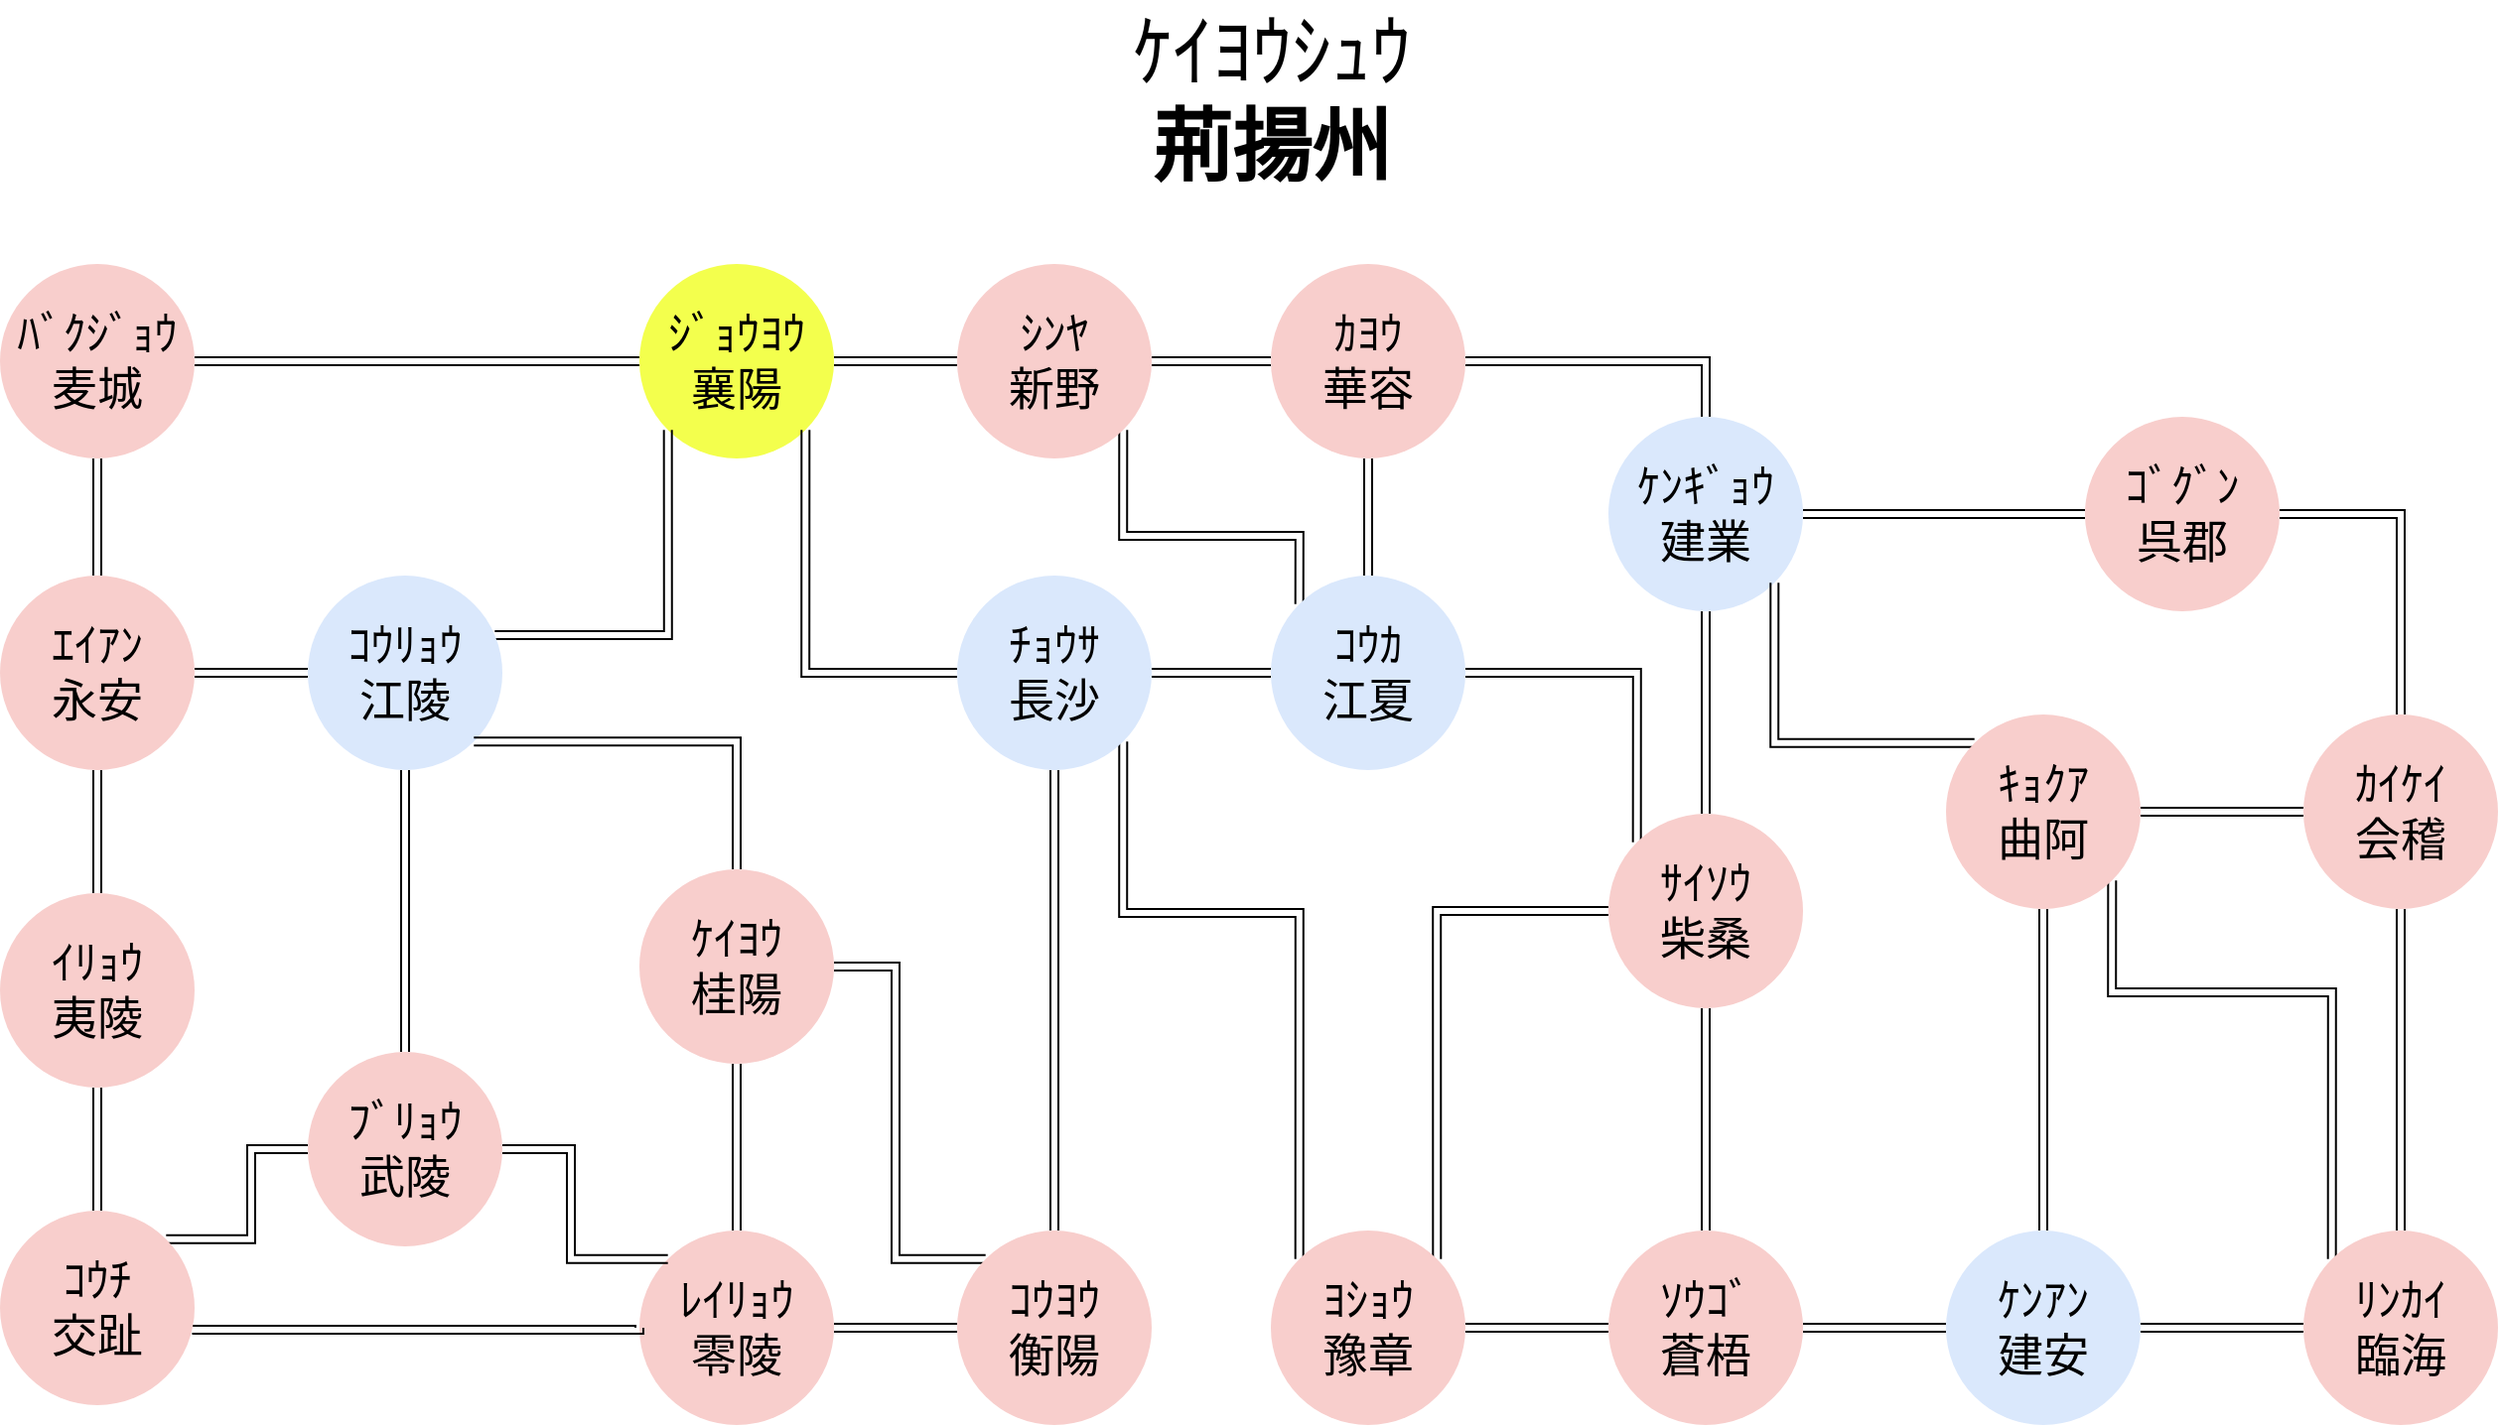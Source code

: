 <mxfile version="15.3.1" type="device"><diagram id="uSKzsGu-z8kC2ok53Hkr" name="Page-1"><mxGraphModel dx="1924" dy="1066" grid="1" gridSize="10" guides="1" tooltips="1" connect="1" arrows="1" fold="1" page="1" pageScale="1" pageWidth="3300" pageHeight="2339" math="0" shadow="0"><root><mxCell id="0"/><mxCell id="1" parent="0"/><mxCell id="HH8aEqMdMvHQ8goUyWOJ-50" value="" style="edgeStyle=orthogonalEdgeStyle;shape=link;rounded=0;orthogonalLoop=1;jettySize=auto;html=1;" parent="1" source="HH8aEqMdMvHQ8goUyWOJ-2" target="HH8aEqMdMvHQ8goUyWOJ-18" edge="1"><mxGeometry relative="1" as="geometry"/></mxCell><mxCell id="HH8aEqMdMvHQ8goUyWOJ-2" value="ｼﾞｮｳﾖｳ&lt;br&gt;襄陽" style="ellipse;whiteSpace=wrap;html=1;aspect=fixed;fillColor=#F3FF4D;strokeColor=none;fontSize=23;fontStyle=0;strokeWidth=1;shadow=0;sketch=0;" parent="1" vertex="1"><mxGeometry x="402" y="623" width="98" height="98" as="geometry"/></mxCell><mxCell id="HH8aEqMdMvHQ8goUyWOJ-3" value="ｶｲｹｲ&lt;br&gt;会稽" style="ellipse;whiteSpace=wrap;html=1;aspect=fixed;fillColor=#f8cecc;strokeColor=none;fontSize=23;fontStyle=0;sketch=0;shadow=0;" parent="1" vertex="1"><mxGeometry x="1240" y="850" width="98" height="98" as="geometry"/></mxCell><mxCell id="HH8aEqMdMvHQ8goUyWOJ-64" style="edgeStyle=orthogonalEdgeStyle;shape=link;rounded=0;orthogonalLoop=1;jettySize=auto;html=1;entryX=0.5;entryY=1;entryDx=0;entryDy=0;" parent="1" source="HH8aEqMdMvHQ8goUyWOJ-4" target="HH8aEqMdMvHQ8goUyWOJ-13" edge="1"><mxGeometry relative="1" as="geometry"/></mxCell><mxCell id="HH8aEqMdMvHQ8goUyWOJ-66" value="" style="edgeStyle=orthogonalEdgeStyle;shape=link;rounded=0;orthogonalLoop=1;jettySize=auto;html=1;" parent="1" source="HH8aEqMdMvHQ8goUyWOJ-4" target="HH8aEqMdMvHQ8goUyWOJ-11" edge="1"><mxGeometry relative="1" as="geometry"/></mxCell><mxCell id="HH8aEqMdMvHQ8goUyWOJ-4" value="ｹﾝｱﾝ&lt;br&gt;建安" style="ellipse;whiteSpace=wrap;html=1;aspect=fixed;fillColor=#dae8fc;strokeColor=none;fontSize=23;fontStyle=0;sketch=0;shadow=0;" parent="1" vertex="1"><mxGeometry x="1060" y="1110" width="98" height="98" as="geometry"/></mxCell><mxCell id="HH8aEqMdMvHQ8goUyWOJ-6" value="&lt;font&gt;ｹｲﾖｳｼｭｳ&lt;br style=&quot;font-size: 40px&quot;&gt;&lt;b&gt;荊揚州&lt;/b&gt;&lt;/font&gt;" style="text;html=1;align=center;verticalAlign=middle;resizable=0;points=[];autosize=1;strokeColor=none;fillColor=none;fontSize=40;horizontal=1;fontFamily=Georgia;" parent="1" vertex="1"><mxGeometry x="640" y="490" width="160" height="100" as="geometry"/></mxCell><mxCell id="HH8aEqMdMvHQ8goUyWOJ-61" style="edgeStyle=orthogonalEdgeStyle;shape=link;rounded=0;orthogonalLoop=1;jettySize=auto;html=1;entryX=0.5;entryY=0;entryDx=0;entryDy=0;" parent="1" source="HH8aEqMdMvHQ8goUyWOJ-7" target="HH8aEqMdMvHQ8goUyWOJ-15" edge="1"><mxGeometry relative="1" as="geometry"/></mxCell><mxCell id="YC3tMnaqO4tcK0JGqMJz-3" style="edgeStyle=orthogonalEdgeStyle;shape=link;rounded=0;orthogonalLoop=1;jettySize=auto;html=1;entryX=0;entryY=0.5;entryDx=0;entryDy=0;" edge="1" parent="1" source="HH8aEqMdMvHQ8goUyWOJ-7" target="HH8aEqMdMvHQ8goUyWOJ-12"><mxGeometry relative="1" as="geometry"/></mxCell><mxCell id="HH8aEqMdMvHQ8goUyWOJ-7" value="ｹﾝｷﾞｮｳ&lt;br&gt;建業" style="ellipse;whiteSpace=wrap;html=1;aspect=fixed;fillColor=#dae8fc;strokeColor=none;fontSize=23;fontStyle=0;sketch=0;shadow=0;" parent="1" vertex="1"><mxGeometry x="890" y="700" width="98" height="98" as="geometry"/></mxCell><mxCell id="HH8aEqMdMvHQ8goUyWOJ-54" style="edgeStyle=orthogonalEdgeStyle;shape=link;rounded=0;orthogonalLoop=1;jettySize=auto;html=1;exitX=0;exitY=0;exitDx=0;exitDy=0;entryX=1;entryY=1;entryDx=0;entryDy=0;" parent="1" source="HH8aEqMdMvHQ8goUyWOJ-8" target="HH8aEqMdMvHQ8goUyWOJ-18" edge="1"><mxGeometry relative="1" as="geometry"><Array as="points"><mxPoint x="734" y="760"/><mxPoint x="646" y="760"/></Array></mxGeometry></mxCell><mxCell id="HH8aEqMdMvHQ8goUyWOJ-60" style="edgeStyle=orthogonalEdgeStyle;shape=link;rounded=0;orthogonalLoop=1;jettySize=auto;html=1;entryX=0;entryY=0;entryDx=0;entryDy=0;" parent="1" source="HH8aEqMdMvHQ8goUyWOJ-8" target="HH8aEqMdMvHQ8goUyWOJ-15" edge="1"><mxGeometry relative="1" as="geometry"/></mxCell><mxCell id="HH8aEqMdMvHQ8goUyWOJ-8" value="ｺｳｶ&lt;br&gt;江夏" style="ellipse;whiteSpace=wrap;html=1;aspect=fixed;fillColor=#dae8fc;strokeColor=none;fontSize=23;fontStyle=0;sketch=0;shadow=0;" parent="1" vertex="1"><mxGeometry x="720" y="780" width="98" height="98" as="geometry"/></mxCell><mxCell id="HH8aEqMdMvHQ8goUyWOJ-48" style="edgeStyle=orthogonalEdgeStyle;shape=link;rounded=0;orthogonalLoop=1;jettySize=auto;html=1;entryX=0;entryY=1;entryDx=0;entryDy=0;" parent="1" source="HH8aEqMdMvHQ8goUyWOJ-9" target="HH8aEqMdMvHQ8goUyWOJ-2" edge="1"><mxGeometry relative="1" as="geometry"><Array as="points"><mxPoint x="416" y="810"/></Array></mxGeometry></mxCell><mxCell id="HH8aEqMdMvHQ8goUyWOJ-9" value="ｺｳﾘｮｳ&lt;br&gt;江陵" style="ellipse;whiteSpace=wrap;html=1;aspect=fixed;fillColor=#dae8fc;strokeColor=none;fontSize=23;fontStyle=0;sketch=0;shadow=0;" parent="1" vertex="1"><mxGeometry x="235" y="780" width="98" height="98" as="geometry"/></mxCell><mxCell id="HH8aEqMdMvHQ8goUyWOJ-49" style="edgeStyle=orthogonalEdgeStyle;shape=link;rounded=0;orthogonalLoop=1;jettySize=auto;html=1;entryX=1;entryY=1;entryDx=0;entryDy=0;" parent="1" source="HH8aEqMdMvHQ8goUyWOJ-10" target="HH8aEqMdMvHQ8goUyWOJ-2" edge="1"><mxGeometry relative="1" as="geometry"/></mxCell><mxCell id="HH8aEqMdMvHQ8goUyWOJ-53" style="edgeStyle=orthogonalEdgeStyle;shape=link;rounded=0;orthogonalLoop=1;jettySize=auto;html=1;" parent="1" source="HH8aEqMdMvHQ8goUyWOJ-10" target="HH8aEqMdMvHQ8goUyWOJ-8" edge="1"><mxGeometry relative="1" as="geometry"/></mxCell><mxCell id="YC3tMnaqO4tcK0JGqMJz-1" style="edgeStyle=orthogonalEdgeStyle;rounded=0;orthogonalLoop=1;jettySize=auto;html=1;exitX=1;exitY=1;exitDx=0;exitDy=0;entryX=0;entryY=0;entryDx=0;entryDy=0;shape=link;" edge="1" parent="1" source="HH8aEqMdMvHQ8goUyWOJ-10" target="HH8aEqMdMvHQ8goUyWOJ-17"><mxGeometry relative="1" as="geometry"><Array as="points"><mxPoint x="646" y="950"/><mxPoint x="734" y="950"/></Array></mxGeometry></mxCell><mxCell id="HH8aEqMdMvHQ8goUyWOJ-10" value="ﾁｮｳｻ&lt;br&gt;長沙" style="ellipse;whiteSpace=wrap;html=1;aspect=fixed;fillColor=#dae8fc;strokeColor=none;fontSize=23;fontStyle=0;sketch=0;shadow=0;" parent="1" vertex="1"><mxGeometry x="562" y="780" width="98" height="98" as="geometry"/></mxCell><mxCell id="HH8aEqMdMvHQ8goUyWOJ-67" style="edgeStyle=orthogonalEdgeStyle;shape=link;rounded=0;orthogonalLoop=1;jettySize=auto;html=1;entryX=0.5;entryY=1;entryDx=0;entryDy=0;" parent="1" source="HH8aEqMdMvHQ8goUyWOJ-11" target="HH8aEqMdMvHQ8goUyWOJ-3" edge="1"><mxGeometry relative="1" as="geometry"/></mxCell><mxCell id="HH8aEqMdMvHQ8goUyWOJ-70" style="edgeStyle=orthogonalEdgeStyle;shape=link;rounded=0;orthogonalLoop=1;jettySize=auto;html=1;exitX=0;exitY=0;exitDx=0;exitDy=0;entryX=1;entryY=1;entryDx=0;entryDy=0;" parent="1" source="HH8aEqMdMvHQ8goUyWOJ-11" target="HH8aEqMdMvHQ8goUyWOJ-13" edge="1"><mxGeometry relative="1" as="geometry"><Array as="points"><mxPoint x="1254" y="990"/><mxPoint x="1144" y="990"/></Array></mxGeometry></mxCell><mxCell id="HH8aEqMdMvHQ8goUyWOJ-11" value="ﾘﾝｶｲ&lt;br&gt;臨海" style="ellipse;whiteSpace=wrap;html=1;aspect=fixed;fillColor=#f8cecc;strokeColor=none;fontSize=23;fontStyle=0;sketch=0;shadow=0;" parent="1" vertex="1"><mxGeometry x="1240" y="1110" width="98" height="98" as="geometry"/></mxCell><mxCell id="HH8aEqMdMvHQ8goUyWOJ-69" style="edgeStyle=orthogonalEdgeStyle;shape=link;rounded=0;orthogonalLoop=1;jettySize=auto;html=1;entryX=0.5;entryY=0;entryDx=0;entryDy=0;" parent="1" source="HH8aEqMdMvHQ8goUyWOJ-12" target="HH8aEqMdMvHQ8goUyWOJ-3" edge="1"><mxGeometry relative="1" as="geometry"/></mxCell><mxCell id="HH8aEqMdMvHQ8goUyWOJ-12" value="ｺﾞｸﾞﾝ&lt;br&gt;呉郡" style="ellipse;whiteSpace=wrap;html=1;aspect=fixed;fillColor=#f8cecc;strokeColor=none;fontSize=23;fontStyle=0;sketch=0;shadow=0;" parent="1" vertex="1"><mxGeometry x="1130" y="700" width="98" height="98" as="geometry"/></mxCell><mxCell id="HH8aEqMdMvHQ8goUyWOJ-68" style="edgeStyle=orthogonalEdgeStyle;shape=link;rounded=0;orthogonalLoop=1;jettySize=auto;html=1;entryX=0;entryY=0.5;entryDx=0;entryDy=0;" parent="1" source="HH8aEqMdMvHQ8goUyWOJ-13" target="HH8aEqMdMvHQ8goUyWOJ-3" edge="1"><mxGeometry relative="1" as="geometry"/></mxCell><mxCell id="HH8aEqMdMvHQ8goUyWOJ-71" style="edgeStyle=orthogonalEdgeStyle;shape=link;rounded=0;orthogonalLoop=1;jettySize=auto;html=1;exitX=0;exitY=0;exitDx=0;exitDy=0;entryX=1;entryY=1;entryDx=0;entryDy=0;" parent="1" source="HH8aEqMdMvHQ8goUyWOJ-13" target="HH8aEqMdMvHQ8goUyWOJ-7" edge="1"><mxGeometry relative="1" as="geometry"/></mxCell><mxCell id="HH8aEqMdMvHQ8goUyWOJ-13" value="ｷｮｸｱ&lt;br&gt;曲阿" style="ellipse;whiteSpace=wrap;html=1;aspect=fixed;fillColor=#f8cecc;strokeColor=none;fontSize=23;fontStyle=0;sketch=0;shadow=0;" parent="1" vertex="1"><mxGeometry x="1060" y="850" width="98" height="98" as="geometry"/></mxCell><mxCell id="HH8aEqMdMvHQ8goUyWOJ-63" value="" style="edgeStyle=orthogonalEdgeStyle;shape=link;rounded=0;orthogonalLoop=1;jettySize=auto;html=1;" parent="1" source="HH8aEqMdMvHQ8goUyWOJ-14" target="HH8aEqMdMvHQ8goUyWOJ-4" edge="1"><mxGeometry relative="1" as="geometry"/></mxCell><mxCell id="HH8aEqMdMvHQ8goUyWOJ-14" value="ｿｳｺﾞ&lt;br&gt;蒼梧" style="ellipse;whiteSpace=wrap;html=1;aspect=fixed;fillColor=#f8cecc;strokeColor=none;fontSize=23;fontStyle=0;sketch=0;shadow=0;" parent="1" vertex="1"><mxGeometry x="890" y="1110" width="98" height="98" as="geometry"/></mxCell><mxCell id="HH8aEqMdMvHQ8goUyWOJ-59" style="edgeStyle=orthogonalEdgeStyle;shape=link;rounded=0;orthogonalLoop=1;jettySize=auto;html=1;entryX=0.5;entryY=0;entryDx=0;entryDy=0;" parent="1" source="HH8aEqMdMvHQ8goUyWOJ-15" target="HH8aEqMdMvHQ8goUyWOJ-14" edge="1"><mxGeometry relative="1" as="geometry"/></mxCell><mxCell id="YC3tMnaqO4tcK0JGqMJz-2" style="edgeStyle=orthogonalEdgeStyle;shape=link;rounded=0;orthogonalLoop=1;jettySize=auto;html=1;exitX=0;exitY=0.5;exitDx=0;exitDy=0;entryX=1;entryY=0;entryDx=0;entryDy=0;" edge="1" parent="1" source="HH8aEqMdMvHQ8goUyWOJ-15" target="HH8aEqMdMvHQ8goUyWOJ-17"><mxGeometry relative="1" as="geometry"/></mxCell><mxCell id="HH8aEqMdMvHQ8goUyWOJ-15" value="ｻｲｿｳ&lt;br&gt;柴桑" style="ellipse;whiteSpace=wrap;html=1;aspect=fixed;fillColor=#f8cecc;strokeColor=none;fontSize=23;fontStyle=0;sketch=0;shadow=0;" parent="1" vertex="1"><mxGeometry x="890" y="900" width="98" height="98" as="geometry"/></mxCell><mxCell id="HH8aEqMdMvHQ8goUyWOJ-52" style="edgeStyle=orthogonalEdgeStyle;shape=link;rounded=0;orthogonalLoop=1;jettySize=auto;html=1;entryX=0.5;entryY=0;entryDx=0;entryDy=0;" parent="1" source="HH8aEqMdMvHQ8goUyWOJ-16" target="HH8aEqMdMvHQ8goUyWOJ-8" edge="1"><mxGeometry relative="1" as="geometry"/></mxCell><mxCell id="HH8aEqMdMvHQ8goUyWOJ-62" style="edgeStyle=orthogonalEdgeStyle;shape=link;rounded=0;orthogonalLoop=1;jettySize=auto;html=1;entryX=0.5;entryY=0;entryDx=0;entryDy=0;" parent="1" source="HH8aEqMdMvHQ8goUyWOJ-16" target="HH8aEqMdMvHQ8goUyWOJ-7" edge="1"><mxGeometry relative="1" as="geometry"/></mxCell><mxCell id="HH8aEqMdMvHQ8goUyWOJ-16" value="ｶﾖｳ&lt;br&gt;華容" style="ellipse;whiteSpace=wrap;html=1;aspect=fixed;fillColor=#f8cecc;strokeColor=none;fontSize=23;fontStyle=0;sketch=0;shadow=0;" parent="1" vertex="1"><mxGeometry x="720" y="623" width="98" height="98" as="geometry"/></mxCell><mxCell id="HH8aEqMdMvHQ8goUyWOJ-57" value="" style="edgeStyle=orthogonalEdgeStyle;shape=link;rounded=0;orthogonalLoop=1;jettySize=auto;html=1;" parent="1" source="HH8aEqMdMvHQ8goUyWOJ-17" target="HH8aEqMdMvHQ8goUyWOJ-14" edge="1"><mxGeometry relative="1" as="geometry"/></mxCell><mxCell id="HH8aEqMdMvHQ8goUyWOJ-17" value="ﾖｼｮｳ&lt;br&gt;豫章" style="ellipse;whiteSpace=wrap;html=1;aspect=fixed;fillColor=#f8cecc;strokeColor=none;fontSize=23;fontStyle=0;sketch=0;shadow=0;" parent="1" vertex="1"><mxGeometry x="720" y="1110" width="98" height="98" as="geometry"/></mxCell><mxCell id="HH8aEqMdMvHQ8goUyWOJ-51" style="edgeStyle=orthogonalEdgeStyle;shape=link;rounded=0;orthogonalLoop=1;jettySize=auto;html=1;entryX=0;entryY=0.5;entryDx=0;entryDy=0;" parent="1" source="HH8aEqMdMvHQ8goUyWOJ-18" target="HH8aEqMdMvHQ8goUyWOJ-16" edge="1"><mxGeometry relative="1" as="geometry"/></mxCell><mxCell id="HH8aEqMdMvHQ8goUyWOJ-18" value="ｼﾝﾔ&lt;br&gt;新野" style="ellipse;whiteSpace=wrap;html=1;aspect=fixed;fillColor=#f8cecc;strokeColor=none;fontSize=23;fontStyle=0;sketch=0;shadow=0;" parent="1" vertex="1"><mxGeometry x="562" y="623" width="98" height="98" as="geometry"/></mxCell><mxCell id="HH8aEqMdMvHQ8goUyWOJ-46" style="edgeStyle=orthogonalEdgeStyle;shape=link;rounded=0;orthogonalLoop=1;jettySize=auto;html=1;exitX=0;exitY=0;exitDx=0;exitDy=0;entryX=1;entryY=0.5;entryDx=0;entryDy=0;" parent="1" source="HH8aEqMdMvHQ8goUyWOJ-19" target="HH8aEqMdMvHQ8goUyWOJ-20" edge="1"><mxGeometry relative="1" as="geometry"/></mxCell><mxCell id="HH8aEqMdMvHQ8goUyWOJ-47" style="edgeStyle=orthogonalEdgeStyle;shape=link;rounded=0;orthogonalLoop=1;jettySize=auto;html=1;" parent="1" source="HH8aEqMdMvHQ8goUyWOJ-19" target="HH8aEqMdMvHQ8goUyWOJ-10" edge="1"><mxGeometry relative="1" as="geometry"/></mxCell><mxCell id="HH8aEqMdMvHQ8goUyWOJ-19" value="ｺｳﾖｳ&lt;br&gt;衡陽" style="ellipse;whiteSpace=wrap;html=1;aspect=fixed;fillColor=#f8cecc;strokeColor=none;fontSize=23;fontStyle=0;sketch=0;shadow=0;" parent="1" vertex="1"><mxGeometry x="562" y="1110" width="98" height="98" as="geometry"/></mxCell><mxCell id="HH8aEqMdMvHQ8goUyWOJ-55" style="edgeStyle=orthogonalEdgeStyle;shape=link;rounded=0;orthogonalLoop=1;jettySize=auto;html=1;entryX=1;entryY=1;entryDx=0;entryDy=0;" parent="1" source="HH8aEqMdMvHQ8goUyWOJ-20" target="HH8aEqMdMvHQ8goUyWOJ-9" edge="1"><mxGeometry relative="1" as="geometry"><Array as="points"><mxPoint x="451" y="864"/></Array></mxGeometry></mxCell><mxCell id="HH8aEqMdMvHQ8goUyWOJ-20" value="ｹｲﾖｳ&lt;br&gt;桂陽" style="ellipse;whiteSpace=wrap;html=1;aspect=fixed;fillColor=#f8cecc;strokeColor=none;fontSize=23;fontStyle=0;sketch=0;shadow=0;" parent="1" vertex="1"><mxGeometry x="402" y="928" width="98" height="98" as="geometry"/></mxCell><mxCell id="HH8aEqMdMvHQ8goUyWOJ-33" value="" style="edgeStyle=orthogonalEdgeStyle;shape=link;rounded=0;orthogonalLoop=1;jettySize=auto;html=1;" parent="1" source="HH8aEqMdMvHQ8goUyWOJ-21" target="HH8aEqMdMvHQ8goUyWOJ-23" edge="1"><mxGeometry relative="1" as="geometry"/></mxCell><mxCell id="HH8aEqMdMvHQ8goUyWOJ-41" style="edgeStyle=orthogonalEdgeStyle;shape=link;rounded=0;orthogonalLoop=1;jettySize=auto;html=1;entryX=0;entryY=0.5;entryDx=0;entryDy=0;" parent="1" source="HH8aEqMdMvHQ8goUyWOJ-21" target="HH8aEqMdMvHQ8goUyWOJ-2" edge="1"><mxGeometry relative="1" as="geometry"/></mxCell><mxCell id="HH8aEqMdMvHQ8goUyWOJ-21" value="ﾊﾞｸｼﾞｮｳ&lt;br&gt;麦城" style="ellipse;whiteSpace=wrap;html=1;aspect=fixed;fillColor=#f8cecc;strokeColor=none;fontSize=23;fontStyle=0;sketch=0;shadow=0;" parent="1" vertex="1"><mxGeometry x="80" y="623" width="98" height="98" as="geometry"/></mxCell><mxCell id="HH8aEqMdMvHQ8goUyWOJ-34" value="" style="edgeStyle=orthogonalEdgeStyle;shape=link;rounded=0;orthogonalLoop=1;jettySize=auto;html=1;" parent="1" source="HH8aEqMdMvHQ8goUyWOJ-22" target="HH8aEqMdMvHQ8goUyWOJ-19" edge="1"><mxGeometry relative="1" as="geometry"/></mxCell><mxCell id="HH8aEqMdMvHQ8goUyWOJ-36" style="edgeStyle=orthogonalEdgeStyle;shape=link;rounded=0;orthogonalLoop=1;jettySize=auto;html=1;entryX=0.5;entryY=1;entryDx=0;entryDy=0;" parent="1" source="HH8aEqMdMvHQ8goUyWOJ-22" target="HH8aEqMdMvHQ8goUyWOJ-20" edge="1"><mxGeometry relative="1" as="geometry"/></mxCell><mxCell id="HH8aEqMdMvHQ8goUyWOJ-22" value="ﾚｲﾘｮｳ&lt;br&gt;零陵" style="ellipse;whiteSpace=wrap;html=1;aspect=fixed;fillColor=#f8cecc;strokeColor=none;fontSize=23;fontStyle=0;sketch=0;shadow=0;" parent="1" vertex="1"><mxGeometry x="402" y="1110" width="98" height="98" as="geometry"/></mxCell><mxCell id="HH8aEqMdMvHQ8goUyWOJ-40" value="" style="edgeStyle=orthogonalEdgeStyle;shape=link;rounded=0;orthogonalLoop=1;jettySize=auto;html=1;" parent="1" source="HH8aEqMdMvHQ8goUyWOJ-23" target="HH8aEqMdMvHQ8goUyWOJ-9" edge="1"><mxGeometry relative="1" as="geometry"/></mxCell><mxCell id="HH8aEqMdMvHQ8goUyWOJ-23" value="ｴｲｱﾝ&lt;br&gt;永安" style="ellipse;whiteSpace=wrap;html=1;aspect=fixed;fillColor=#f8cecc;strokeColor=none;fontSize=23;fontStyle=0;sketch=0;shadow=0;" parent="1" vertex="1"><mxGeometry x="80" y="780" width="98" height="98" as="geometry"/></mxCell><mxCell id="HH8aEqMdMvHQ8goUyWOJ-37" style="edgeStyle=orthogonalEdgeStyle;shape=link;rounded=0;orthogonalLoop=1;jettySize=auto;html=1;exitX=1;exitY=0.5;exitDx=0;exitDy=0;entryX=0;entryY=0;entryDx=0;entryDy=0;" parent="1" source="HH8aEqMdMvHQ8goUyWOJ-24" target="HH8aEqMdMvHQ8goUyWOJ-22" edge="1"><mxGeometry relative="1" as="geometry"/></mxCell><mxCell id="HH8aEqMdMvHQ8goUyWOJ-38" style="edgeStyle=orthogonalEdgeStyle;shape=link;rounded=0;orthogonalLoop=1;jettySize=auto;html=1;entryX=1;entryY=0;entryDx=0;entryDy=0;" parent="1" source="HH8aEqMdMvHQ8goUyWOJ-24" target="HH8aEqMdMvHQ8goUyWOJ-26" edge="1"><mxGeometry relative="1" as="geometry"/></mxCell><mxCell id="HH8aEqMdMvHQ8goUyWOJ-39" style="edgeStyle=orthogonalEdgeStyle;shape=link;rounded=0;orthogonalLoop=1;jettySize=auto;html=1;entryX=0.5;entryY=1;entryDx=0;entryDy=0;" parent="1" source="HH8aEqMdMvHQ8goUyWOJ-24" target="HH8aEqMdMvHQ8goUyWOJ-9" edge="1"><mxGeometry relative="1" as="geometry"/></mxCell><mxCell id="HH8aEqMdMvHQ8goUyWOJ-24" value="ﾌﾞﾘｮｳ&lt;br&gt;武陵" style="ellipse;whiteSpace=wrap;html=1;aspect=fixed;fillColor=#f8cecc;strokeColor=none;fontSize=23;fontStyle=0;sketch=0;shadow=0;" parent="1" vertex="1"><mxGeometry x="235" y="1020" width="98" height="98" as="geometry"/></mxCell><mxCell id="HH8aEqMdMvHQ8goUyWOJ-31" value="" style="edgeStyle=orthogonalEdgeStyle;shape=link;rounded=0;orthogonalLoop=1;jettySize=auto;html=1;" parent="1" source="HH8aEqMdMvHQ8goUyWOJ-25" target="HH8aEqMdMvHQ8goUyWOJ-26" edge="1"><mxGeometry relative="1" as="geometry"/></mxCell><mxCell id="HH8aEqMdMvHQ8goUyWOJ-32" value="" style="edgeStyle=orthogonalEdgeStyle;shape=link;rounded=0;orthogonalLoop=1;jettySize=auto;html=1;" parent="1" source="HH8aEqMdMvHQ8goUyWOJ-25" target="HH8aEqMdMvHQ8goUyWOJ-23" edge="1"><mxGeometry relative="1" as="geometry"/></mxCell><mxCell id="HH8aEqMdMvHQ8goUyWOJ-25" value="ｲﾘｮｳ&lt;br&gt;夷陵" style="ellipse;whiteSpace=wrap;html=1;aspect=fixed;fillColor=#f8cecc;strokeColor=none;fontSize=23;fontStyle=0;sketch=0;shadow=0;" parent="1" vertex="1"><mxGeometry x="80" y="940" width="98" height="98" as="geometry"/></mxCell><mxCell id="HH8aEqMdMvHQ8goUyWOJ-30" style="edgeStyle=orthogonalEdgeStyle;shape=link;rounded=0;orthogonalLoop=1;jettySize=auto;html=1;entryX=0;entryY=0.5;entryDx=0;entryDy=0;" parent="1" source="HH8aEqMdMvHQ8goUyWOJ-26" target="HH8aEqMdMvHQ8goUyWOJ-22" edge="1"><mxGeometry relative="1" as="geometry"><Array as="points"><mxPoint x="402" y="1160"/></Array></mxGeometry></mxCell><mxCell id="HH8aEqMdMvHQ8goUyWOJ-26" value="ｺｳﾁ&lt;br&gt;交趾" style="ellipse;whiteSpace=wrap;html=1;aspect=fixed;fillColor=#f8cecc;strokeColor=none;fontSize=23;fontStyle=0;sketch=0;shadow=0;" parent="1" vertex="1"><mxGeometry x="80" y="1100" width="98" height="98" as="geometry"/></mxCell></root></mxGraphModel></diagram></mxfile>